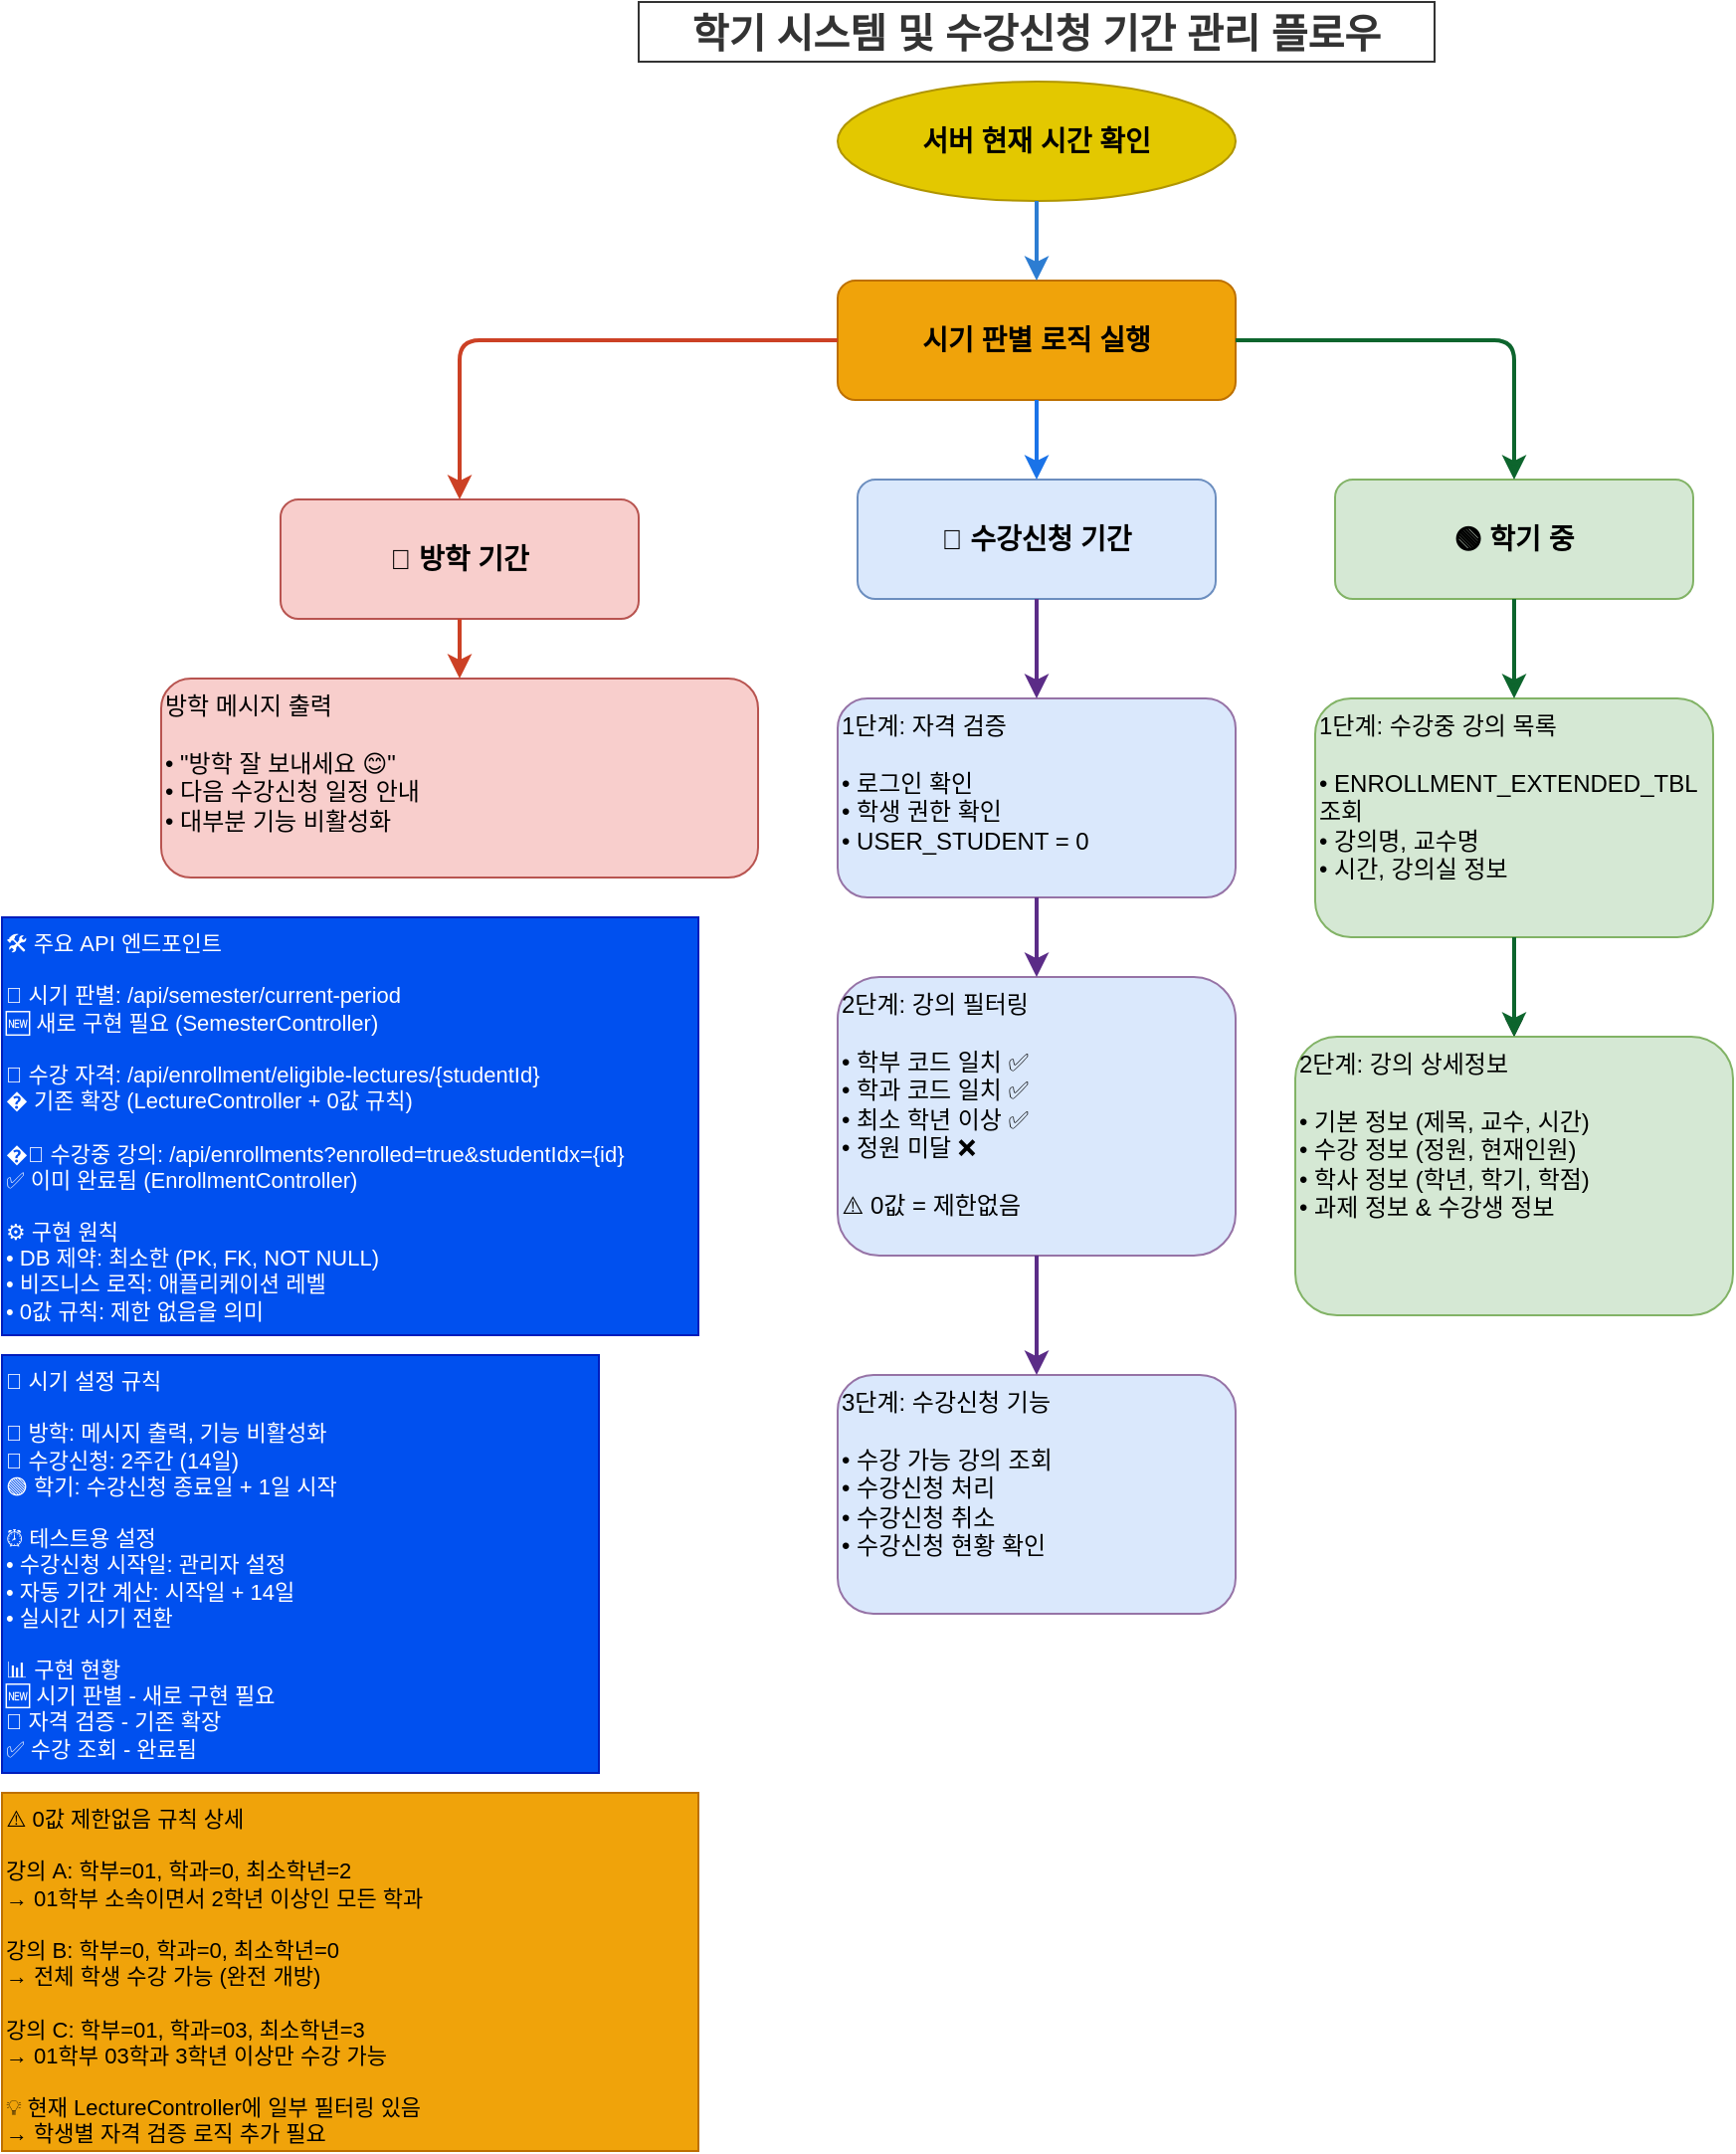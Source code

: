 <mxfile version="28.2.7">
  <diagram name="학기시스템플로우" id="semester-flow">
    <mxGraphModel dx="983" dy="536" grid="1" gridSize="10" guides="1" tooltips="1" connect="1" arrows="1" fold="1" page="1" pageScale="1" pageWidth="1600" pageHeight="1200" background="light-dark(#FFFFFF,#FFFFFF)" math="0" shadow="0">
      <root>
        <mxCell id="0" />
        <mxCell id="1" style="fillColor:#FFFFFF;" parent="0" />
        <mxCell id="start" value="서버 현재 시간 확인" style="ellipse;whiteSpace=wrap;html=1;fillColor=#e3c800;strokeColor=#B09500;fontSize=14;fontStyle=1;fontColor=#000000;" parent="1" vertex="1">
          <mxGeometry x="440" y="100" width="200" height="60" as="geometry" />
        </mxCell>
        <mxCell id="period-check" value="시기 판별 로직 실행" style="rounded=1;whiteSpace=wrap;html=1;fillColor=#f0a30a;strokeColor=#BD7000;fontSize=14;fontStyle=1;fontColor=#000000;" parent="1" vertex="1">
          <mxGeometry x="440" y="200" width="200" height="60" as="geometry" />
        </mxCell>
        <mxCell id="vacation-period" value="🔴 방학 기간" style="rounded=1;whiteSpace=wrap;html=1;fillColor=light-dark(#F8CECC,#4D9900);strokeColor=#b85450;fontSize=14;fontStyle=1;" parent="1" vertex="1">
          <mxGeometry x="160" y="310" width="180" height="60" as="geometry" />
        </mxCell>
        <mxCell id="enrollment-period" value="🔵 수강신청 기간" style="rounded=1;whiteSpace=wrap;html=1;fillColor=light-dark(#DAE8FC,#FF8000);strokeColor=#6c8ebf;fontSize=14;fontStyle=1;" parent="1" vertex="1">
          <mxGeometry x="450" y="300" width="180" height="60" as="geometry" />
        </mxCell>
        <mxCell id="semester-period" value="🟢 학기 중" style="rounded=1;whiteSpace=wrap;html=1;fillColor=light-dark(#D5E8D4,#6600CC);strokeColor=#82b366;fontSize=14;fontStyle=1;" parent="1" vertex="1">
          <mxGeometry x="690" y="300" width="180" height="60" as="geometry" />
        </mxCell>
        <mxCell id="vacation-message" value="방학 메시지 출력&lt;br&gt;&lt;br&gt;• &quot;방학 잘 보내세요 😊&quot;&lt;br&gt;• 다음 수강신청 일정 안내&lt;br&gt;• 대부분 기능 비활성화" style="rounded=1;whiteSpace=wrap;html=1;fillColor=light-dark(#F8CECC,#4D9900);strokeColor=#b85450;fontSize=12;align=left;verticalAlign=top;" parent="1" vertex="1">
          <mxGeometry x="100" y="400" width="300" height="100" as="geometry" />
        </mxCell>
        <mxCell id="enrollment-auth" value="1단계: 자격 검증&lt;br&gt;&lt;br&gt;• 로그인 확인&lt;br&gt;• 학생 권한 확인&lt;br&gt;• USER_STUDENT = 0" style="rounded=1;whiteSpace=wrap;html=1;fillColor=light-dark(#DAE8FC,#FF8000);strokeColor=#9673a6;fontSize=12;align=left;verticalAlign=top;" parent="1" vertex="1">
          <mxGeometry x="440" y="410" width="200" height="100" as="geometry" />
        </mxCell>
        <mxCell id="enrollment-filter" value="2단계: 강의 필터링&lt;br&gt;&lt;br&gt;• 학부 코드 일치 ✅&lt;br&gt;• 학과 코드 일치 ✅&lt;br&gt;• 최소 학년 이상 ✅&lt;br&gt;• 정원 미달 ❌&lt;br&gt;&lt;br&gt;⚠️ 0값 = 제한없음" style="rounded=1;whiteSpace=wrap;html=1;fillColor=light-dark(#DAE8FC,#FF8000);strokeColor=#9673a6;fontSize=12;align=left;verticalAlign=top;" parent="1" vertex="1">
          <mxGeometry x="440" y="550" width="200" height="140" as="geometry" />
        </mxCell>
        <mxCell id="enrollment-action" value="3단계: 수강신청 기능&lt;br&gt;&lt;br&gt;• 수강 가능 강의 조회&lt;br&gt;• 수강신청 처리&lt;br&gt;• 수강신청 취소&lt;br&gt;• 수강신청 현황 확인" style="rounded=1;whiteSpace=wrap;html=1;fillColor=light-dark(#DAE8FC,#FF8000);strokeColor=#9673a6;fontSize=12;align=left;verticalAlign=top;" parent="1" vertex="1">
          <mxGeometry x="440" y="750" width="200" height="120" as="geometry" />
        </mxCell>
        <mxCell id="1ke2FE9UgFbiBO1ngujP-1" value="" style="edgeStyle=orthogonalEdgeStyle;rounded=0;orthogonalLoop=1;jettySize=auto;html=1;" parent="1" source="semester-list" target="semester-detail" edge="1">
          <mxGeometry relative="1" as="geometry" />
        </mxCell>
        <mxCell id="semester-list" value="1단계: 수강중 강의 목록&lt;br&gt;&lt;br&gt;• ENROLLMENT_EXTENDED_TBL 조회&lt;br&gt;• 강의명, 교수명&lt;br&gt;• 시간, 강의실 정보" style="rounded=1;whiteSpace=wrap;html=1;fillColor=light-dark(#D5E8D4,#6600CC);strokeColor=#82b366;fontSize=12;align=left;verticalAlign=top;" parent="1" vertex="1">
          <mxGeometry x="680" y="410" width="200" height="120" as="geometry" />
        </mxCell>
        <mxCell id="semester-detail" value="2단계: 강의 상세정보&lt;br&gt;&lt;br&gt;• 기본 정보 (제목, 교수, 시간)&lt;br&gt;• 수강 정보 (정원, 현재인원)&lt;br&gt;• 학사 정보 (학년, 학기, 학점)&lt;br&gt;• 과제 정보 &amp; 수강생 정보" style="rounded=1;whiteSpace=wrap;html=1;fillColor=light-dark(#D5E8D4,#6600CC);strokeColor=#82b366;fontSize=12;align=left;verticalAlign=top;" parent="1" vertex="1">
          <mxGeometry x="670" y="580" width="220" height="140" as="geometry" />
        </mxCell>
        <mxCell id="api-info" value="🛠 주요 API 엔드포인트&lt;br&gt;&lt;br&gt;📍 시기 판별: /api/semester/current-period&lt;br&gt;   🆕 새로 구현 필요 (SemesterController)&lt;br&gt;&lt;br&gt;📍 수강 자격: /api/enrollment/eligible-lectures/{studentId}&lt;br&gt;   � 기존 확장 (LectureController + 0값 규칙)&lt;br&gt;&lt;br&gt;�📍 수강중 강의: /api/enrollments?enrolled=true&amp;studentIdx={id}&lt;br&gt;   ✅ 이미 완료됨 (EnrollmentController)&lt;br&gt;&lt;br&gt;⚙️ 구현 원칙&lt;br&gt;• DB 제약: 최소한 (PK, FK, NOT NULL)&lt;br&gt;• 비즈니스 로직: 애플리케이션 레벨&lt;br&gt;• 0값 규칙: 제한 없음을 의미" style="rounded=0;whiteSpace=wrap;html=1;fillColor=#0050ef;strokeColor=#001DBC;fontSize=11;align=left;verticalAlign=top;fontColor=#ffffff;" parent="1" vertex="1">
          <mxGeometry x="20" y="520" width="350" height="210" as="geometry" />
        </mxCell>
        <mxCell id="period-settings" value="📅 시기 설정 규칙&lt;br&gt;&lt;br&gt;🔴 방학: 메시지 출력, 기능 비활성화&lt;br&gt;🔵 수강신청: 2주간 (14일)&lt;br&gt;🟢 학기: 수강신청 종료일 + 1일 시작&lt;br&gt;&lt;br&gt;⏰ 테스트용 설정&lt;br&gt;• 수강신청 시작일: 관리자 설정&lt;br&gt;• 자동 기간 계산: 시작일 + 14일&lt;br&gt;• 실시간 시기 전환&lt;br&gt;&lt;br&gt;📊 구현 현황&lt;br&gt;🆕 시기 판별 - 새로 구현 필요&lt;br&gt;🔄 자격 검증 - 기존 확장&lt;br&gt;✅ 수강 조회 - 완료됨" style="rounded=0;whiteSpace=wrap;html=1;fillColor=#0050ef;strokeColor=#001DBC;fontSize=11;align=left;verticalAlign=top;fontColor=#ffffff;" parent="1" vertex="1">
          <mxGeometry x="20" y="740" width="300" height="210" as="geometry" />
        </mxCell>
        <mxCell id="zero-rule" value="⚠️ 0값 제한없음 규칙 상세&lt;br&gt;&lt;br&gt;강의 A: 학부=01, 학과=0, 최소학년=2&lt;br&gt;→ 01학부 소속이면서 2학년 이상인 모든 학과&lt;br&gt;&lt;br&gt;강의 B: 학부=0, 학과=0, 최소학년=0&lt;br&gt;→ 전체 학생 수강 가능 (완전 개방)&lt;br&gt;&lt;br&gt;강의 C: 학부=01, 학과=03, 최소학년=3&lt;br&gt;→ 01학부 03학과 3학년 이상만 수강 가능&lt;br&gt;&lt;br&gt;💡 현재 LectureController에 일부 필터링 있음&lt;br&gt;→ 학생별 자격 검증 로직 추가 필요" style="rounded=0;whiteSpace=wrap;html=1;fillColor=#f0a30a;strokeColor=#BD7000;fontSize=11;align=left;verticalAlign=top;fontColor=#000000;" parent="1" vertex="1">
          <mxGeometry x="20" y="960" width="350" height="180" as="geometry" />
        </mxCell>
        <mxCell id="edge1" style="strokeColor=#2D7DD2;strokeWidth=2;endArrow=classic;endFill=1;" parent="1" source="start" target="period-check" edge="1">
          <mxGeometry relative="1" as="geometry" />
        </mxCell>
        <mxCell id="edge2" style="strokeColor=#CC4125;strokeWidth=2;endArrow=classic;endFill=1;edgeStyle=orthogonalEdgeStyle;" parent="1" source="period-check" target="vacation-period" edge="1">
          <mxGeometry relative="1" as="geometry" />
        </mxCell>
        <mxCell id="edge3" style="strokeColor=#1A73E8;strokeWidth=2;endArrow=classic;endFill=1;" parent="1" source="period-check" target="enrollment-period" edge="1">
          <mxGeometry relative="1" as="geometry" />
        </mxCell>
        <mxCell id="edge4" style="strokeColor=#0D652D;strokeWidth=2;endArrow=classic;endFill=1;edgeStyle=orthogonalEdgeStyle;" parent="1" source="period-check" target="semester-period" edge="1">
          <mxGeometry relative="1" as="geometry" />
        </mxCell>
        <mxCell id="edge5" style="strokeColor=#CC4125;strokeWidth=2;endArrow=classic;endFill=1;" parent="1" source="vacation-period" target="vacation-message" edge="1">
          <mxGeometry relative="1" as="geometry" />
        </mxCell>
        <mxCell id="edge6" style="strokeColor=#5B2C87;strokeWidth=2;endArrow=classic;endFill=1;" parent="1" source="enrollment-period" target="enrollment-auth" edge="1">
          <mxGeometry relative="1" as="geometry" />
        </mxCell>
        <mxCell id="edge7" style="strokeColor=#5B2C87;strokeWidth=2;endArrow=classic;endFill=1;" parent="1" source="enrollment-auth" target="enrollment-filter" edge="1">
          <mxGeometry relative="1" as="geometry" />
        </mxCell>
        <mxCell id="edge8" style="strokeColor=#5B2C87;strokeWidth=2;endArrow=classic;endFill=1;" parent="1" source="enrollment-filter" target="enrollment-action" edge="1">
          <mxGeometry relative="1" as="geometry" />
        </mxCell>
        <mxCell id="edge9" style="strokeColor=#0D652D;strokeWidth=2;endArrow=classic;endFill=1;" parent="1" source="semester-period" target="semester-list" edge="1">
          <mxGeometry relative="1" as="geometry" />
        </mxCell>
        <mxCell id="edge10" style="strokeColor=#0D652D;strokeWidth=2;endArrow=classic;endFill=1;" parent="1" source="semester-list" target="semester-detail" edge="1">
          <mxGeometry relative="1" as="geometry" />
        </mxCell>
        <mxCell id="title" value="학기 시스템 및 수강신청 기간 관리 플로우" style="text;html=1;strokeColor=#333333;fillColor=#FFFFFF;align=center;verticalAlign=middle;whiteSpace=wrap;rounded=0;fontSize=20;fontStyle=1;fontColor=#333333;" parent="1" vertex="1">
          <mxGeometry x="340" y="60" width="400" height="30" as="geometry" />
        </mxCell>
      </root>
    </mxGraphModel>
  </diagram>
</mxfile>
